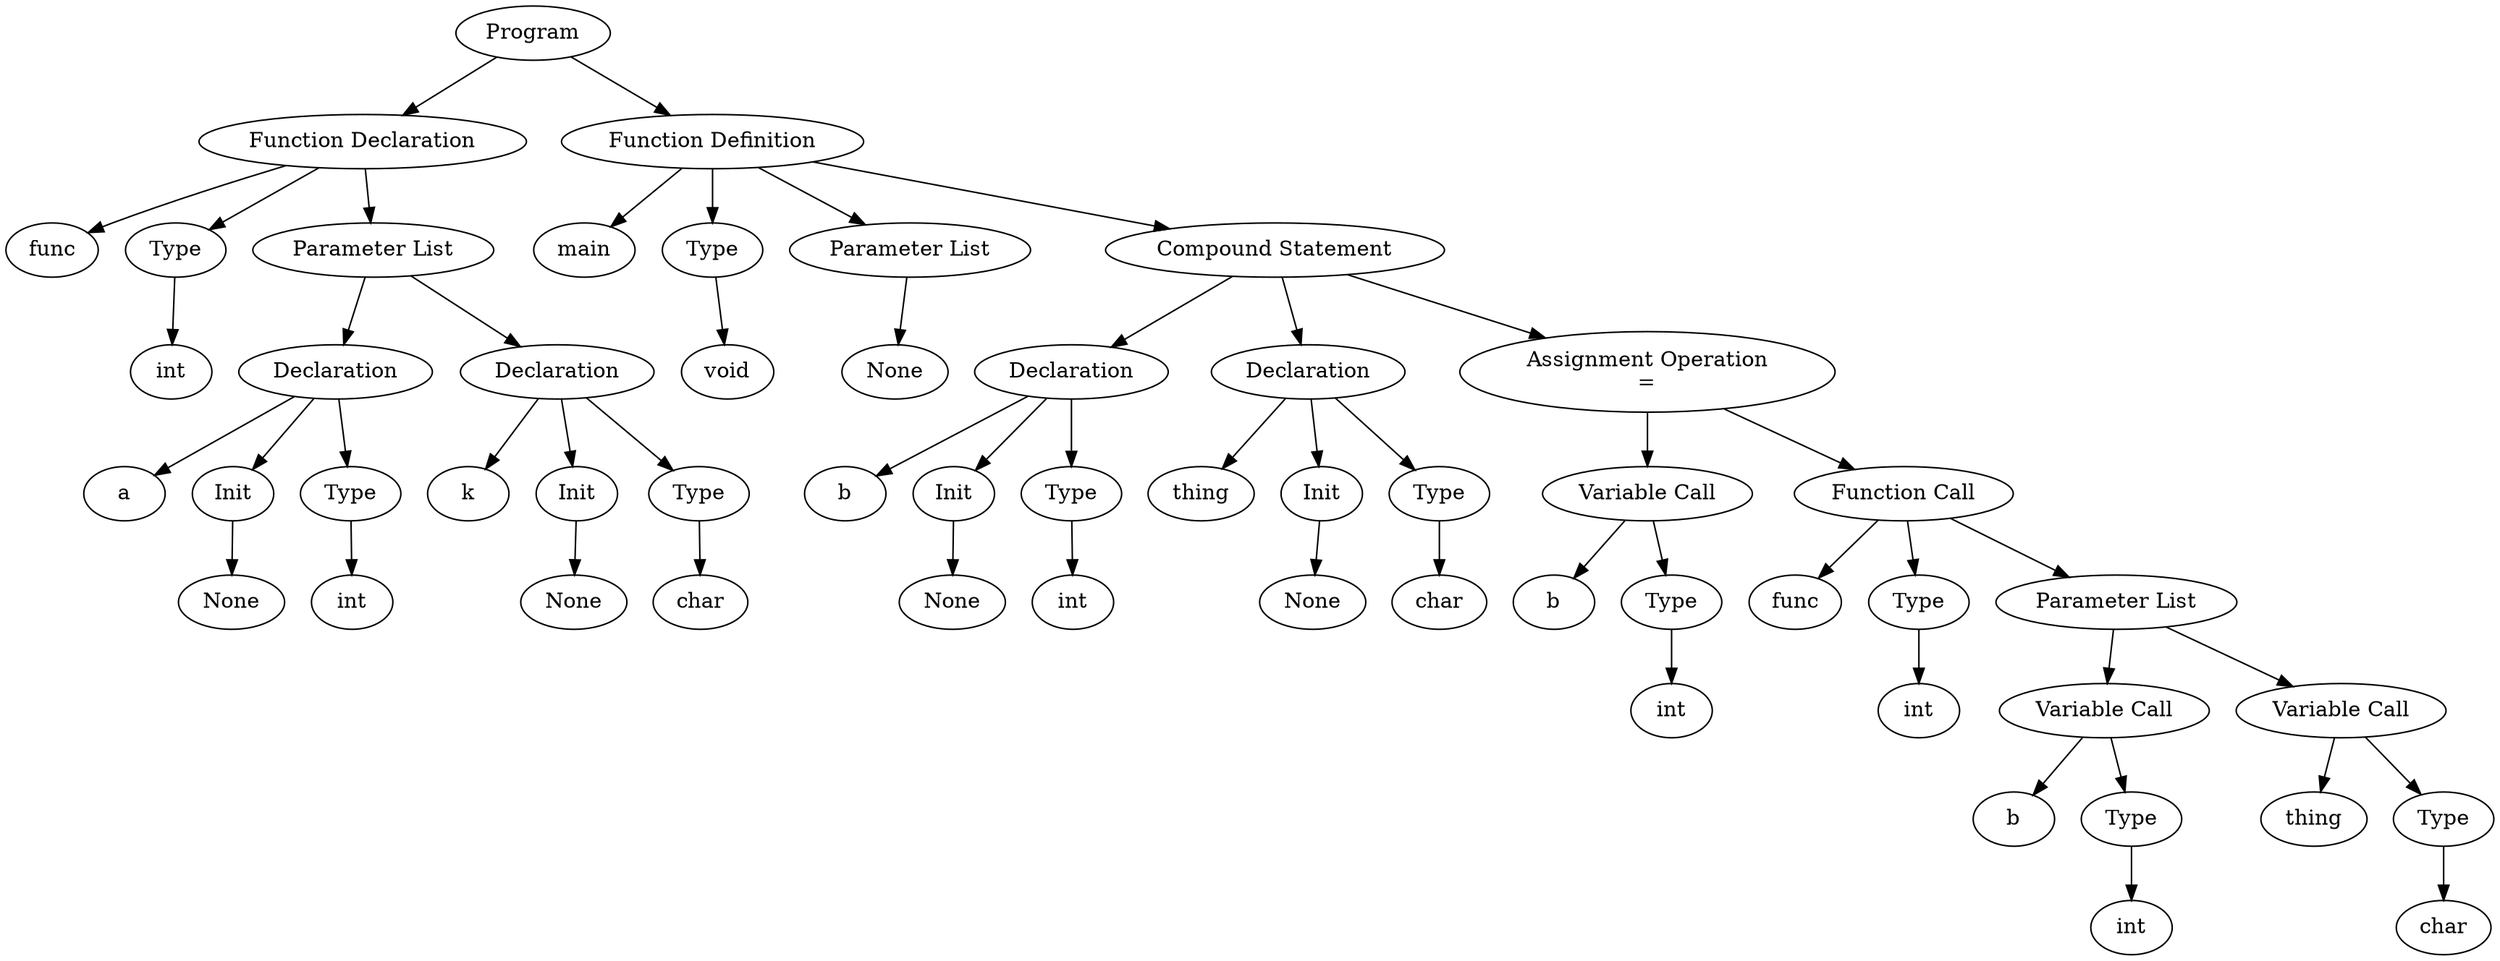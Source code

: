 digraph parse_tree {
{gv100000[label="Program"]}->{gv100016[label="Function Declaration"]}{gv100016[label="Function Declaration"]}->{gv100017[label="func"] gv100001[label="Type"] gv100003[label="Parameter List"]};
{gv100001[label="Type"]}->{gv100002[label="int"]};
{gv100003[label="Parameter List"]}->{{gv100005[label="Declaration"]}{gv100011[label="Declaration"]}};
{gv100005[label="Declaration"]}->{gv100008[label="a"] gv100004[label="Init"] gv100006[label="Type"]};
{gv100004[label="Init"]}->{gv100009[label="None"]};
{gv100006[label="Type"]}->{gv100007[label="int"]};
{gv100011[label="Declaration"]}->{gv100014[label="k"] gv100010[label="Init"] gv100012[label="Type"]};
{gv100010[label="Init"]}->{gv100015[label="None"]};
{gv100012[label="Type"]}->{gv100013[label="char"]};
{gv100000[label="Program"]}->{gv100053[label="Function Definition"]}{gv100053[label="Function Definition"]}->{gv100054[label="main"] gv100018[label="Type"] gv100020[label="Parameter List"] gv100022[label="Compound Statement"]};
{gv100018[label="Type"]}->{gv100019[label="void"]};
{gv100020[label="Parameter List"]}->{gv100021[label="None"]};
{gv100022[label="Compound Statement"]}->{{gv100024[label="Declaration"]} {gv100030[label="Declaration"]} gv100035[label="Assignment Operation
="]};
{gv100024[label="Declaration"]}->{gv100027[label="b"] gv100023[label="Init"] gv100025[label="Type"]};
{gv100023[label="Init"]}->{gv100028[label="None"]};
{gv100025[label="Type"]}->{gv100026[label="int"]};
{gv100030[label="Declaration"]}->{gv100033[label="thing"] gv100029[label="Init"] gv100031[label="Type"]};
{gv100029[label="Init"]}->{gv100034[label="None"]};
{gv100031[label="Type"]}->{gv100032[label="char"]};
{gv100035[label="Assignment Operation
="]}->{gv100036[label="Variable Call"] gv100051[label="Function Call"]}{gv100036[label="Variable Call"]}->{gv100037[label="b"] gv100038[label="Type"]};
{gv100038[label="Type"]}->{gv100039[label="int"]};
{gv100051[label="Function Call"]}->{gv100052[label="func"] gv100040[label="Type"] gv100042[label="Parameter List"]};
{gv100040[label="Type"]}->{gv100041[label="int"]};
{gv100042[label="Parameter List"]}->{gv100043[label="Variable Call"]gv100047[label="Variable Call"]};
{gv100043[label="Variable Call"]}->{gv100044[label="b"] gv100045[label="Type"]};
{gv100045[label="Type"]}->{gv100046[label="int"]};
{gv100047[label="Variable Call"]}->{gv100048[label="thing"] gv100049[label="Type"]};
{gv100049[label="Type"]}->{gv100050[label="char"]};
}